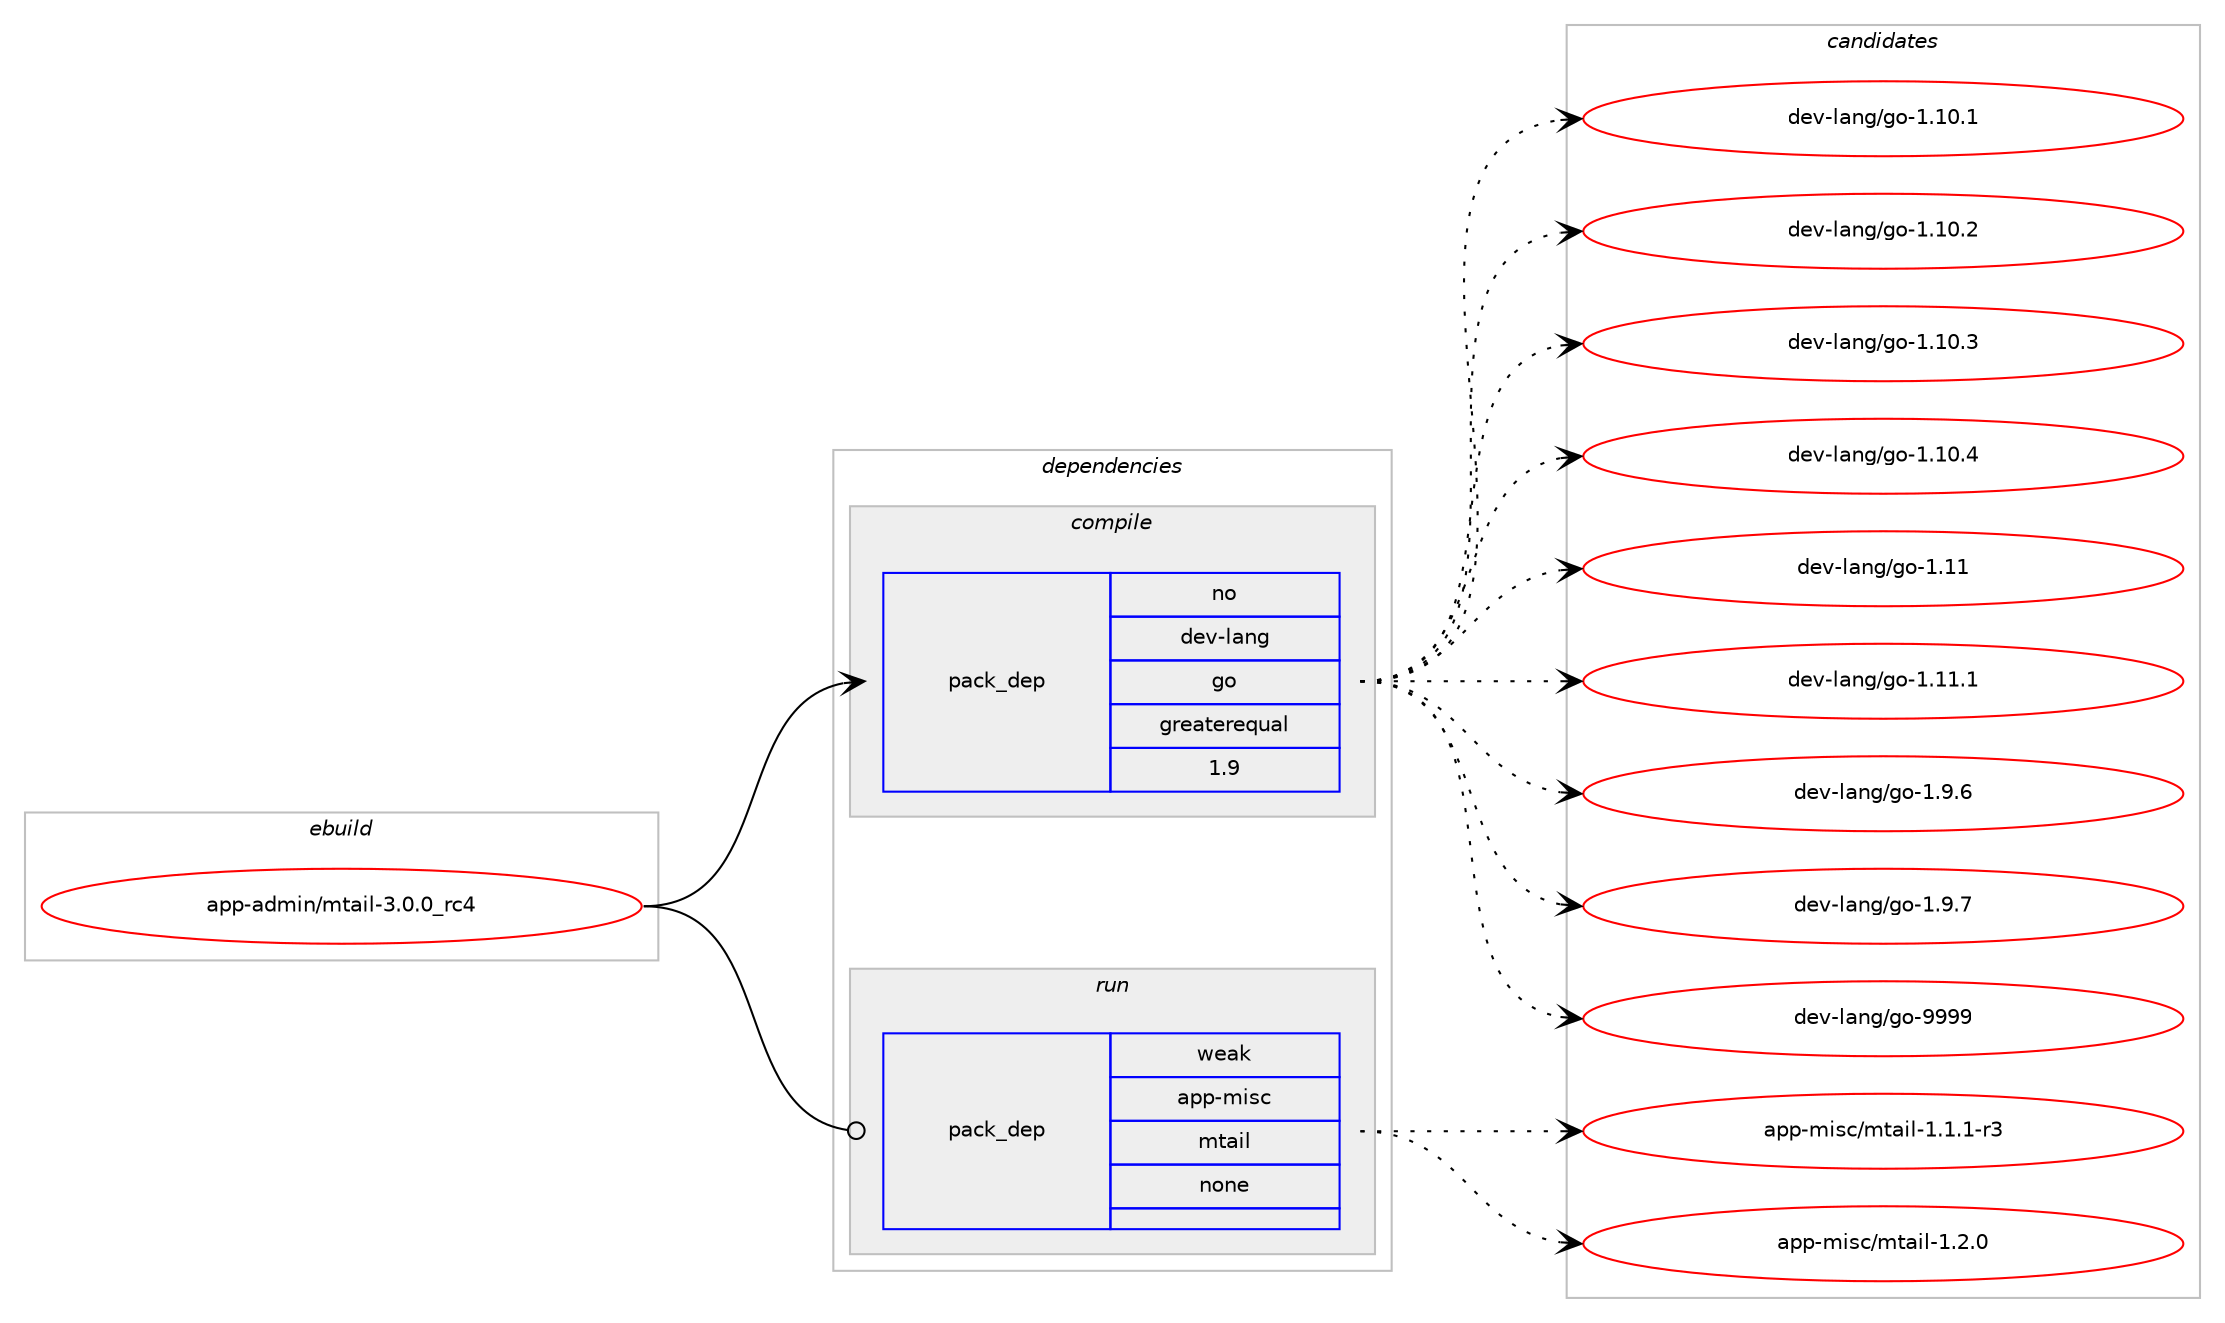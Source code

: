 digraph prolog {

# *************
# Graph options
# *************

newrank=true;
concentrate=true;
compound=true;
graph [rankdir=LR,fontname=Helvetica,fontsize=10,ranksep=1.5];#, ranksep=2.5, nodesep=0.2];
edge  [arrowhead=vee];
node  [fontname=Helvetica,fontsize=10];

# **********
# The ebuild
# **********

subgraph cluster_leftcol {
color=gray;
rank=same;
label=<<i>ebuild</i>>;
id [label="app-admin/mtail-3.0.0_rc4", color=red, width=4, href="../app-admin/mtail-3.0.0_rc4.svg"];
}

# ****************
# The dependencies
# ****************

subgraph cluster_midcol {
color=gray;
label=<<i>dependencies</i>>;
subgraph cluster_compile {
fillcolor="#eeeeee";
style=filled;
label=<<i>compile</i>>;
subgraph pack840 {
dependency1069 [label=<<TABLE BORDER="0" CELLBORDER="1" CELLSPACING="0" CELLPADDING="4" WIDTH="220"><TR><TD ROWSPAN="6" CELLPADDING="30">pack_dep</TD></TR><TR><TD WIDTH="110">no</TD></TR><TR><TD>dev-lang</TD></TR><TR><TD>go</TD></TR><TR><TD>greaterequal</TD></TR><TR><TD>1.9</TD></TR></TABLE>>, shape=none, color=blue];
}
id:e -> dependency1069:w [weight=20,style="solid",arrowhead="vee"];
}
subgraph cluster_compileandrun {
fillcolor="#eeeeee";
style=filled;
label=<<i>compile and run</i>>;
}
subgraph cluster_run {
fillcolor="#eeeeee";
style=filled;
label=<<i>run</i>>;
subgraph pack841 {
dependency1070 [label=<<TABLE BORDER="0" CELLBORDER="1" CELLSPACING="0" CELLPADDING="4" WIDTH="220"><TR><TD ROWSPAN="6" CELLPADDING="30">pack_dep</TD></TR><TR><TD WIDTH="110">weak</TD></TR><TR><TD>app-misc</TD></TR><TR><TD>mtail</TD></TR><TR><TD>none</TD></TR><TR><TD></TD></TR></TABLE>>, shape=none, color=blue];
}
id:e -> dependency1070:w [weight=20,style="solid",arrowhead="odot"];
}
}

# **************
# The candidates
# **************

subgraph cluster_choices {
rank=same;
color=gray;
label=<<i>candidates</i>>;

subgraph choice840 {
color=black;
nodesep=1;
choice10010111845108971101034710311145494649484649 [label="dev-lang/go-1.10.1", color=red, width=4,href="../dev-lang/go-1.10.1.svg"];
choice10010111845108971101034710311145494649484650 [label="dev-lang/go-1.10.2", color=red, width=4,href="../dev-lang/go-1.10.2.svg"];
choice10010111845108971101034710311145494649484651 [label="dev-lang/go-1.10.3", color=red, width=4,href="../dev-lang/go-1.10.3.svg"];
choice10010111845108971101034710311145494649484652 [label="dev-lang/go-1.10.4", color=red, width=4,href="../dev-lang/go-1.10.4.svg"];
choice1001011184510897110103471031114549464949 [label="dev-lang/go-1.11", color=red, width=4,href="../dev-lang/go-1.11.svg"];
choice10010111845108971101034710311145494649494649 [label="dev-lang/go-1.11.1", color=red, width=4,href="../dev-lang/go-1.11.1.svg"];
choice100101118451089711010347103111454946574654 [label="dev-lang/go-1.9.6", color=red, width=4,href="../dev-lang/go-1.9.6.svg"];
choice100101118451089711010347103111454946574655 [label="dev-lang/go-1.9.7", color=red, width=4,href="../dev-lang/go-1.9.7.svg"];
choice1001011184510897110103471031114557575757 [label="dev-lang/go-9999", color=red, width=4,href="../dev-lang/go-9999.svg"];
dependency1069:e -> choice10010111845108971101034710311145494649484649:w [style=dotted,weight="100"];
dependency1069:e -> choice10010111845108971101034710311145494649484650:w [style=dotted,weight="100"];
dependency1069:e -> choice10010111845108971101034710311145494649484651:w [style=dotted,weight="100"];
dependency1069:e -> choice10010111845108971101034710311145494649484652:w [style=dotted,weight="100"];
dependency1069:e -> choice1001011184510897110103471031114549464949:w [style=dotted,weight="100"];
dependency1069:e -> choice10010111845108971101034710311145494649494649:w [style=dotted,weight="100"];
dependency1069:e -> choice100101118451089711010347103111454946574654:w [style=dotted,weight="100"];
dependency1069:e -> choice100101118451089711010347103111454946574655:w [style=dotted,weight="100"];
dependency1069:e -> choice1001011184510897110103471031114557575757:w [style=dotted,weight="100"];
}
subgraph choice841 {
color=black;
nodesep=1;
choice97112112451091051159947109116971051084549464946494511451 [label="app-misc/mtail-1.1.1-r3", color=red, width=4,href="../app-misc/mtail-1.1.1-r3.svg"];
choice9711211245109105115994710911697105108454946504648 [label="app-misc/mtail-1.2.0", color=red, width=4,href="../app-misc/mtail-1.2.0.svg"];
dependency1070:e -> choice97112112451091051159947109116971051084549464946494511451:w [style=dotted,weight="100"];
dependency1070:e -> choice9711211245109105115994710911697105108454946504648:w [style=dotted,weight="100"];
}
}

}
